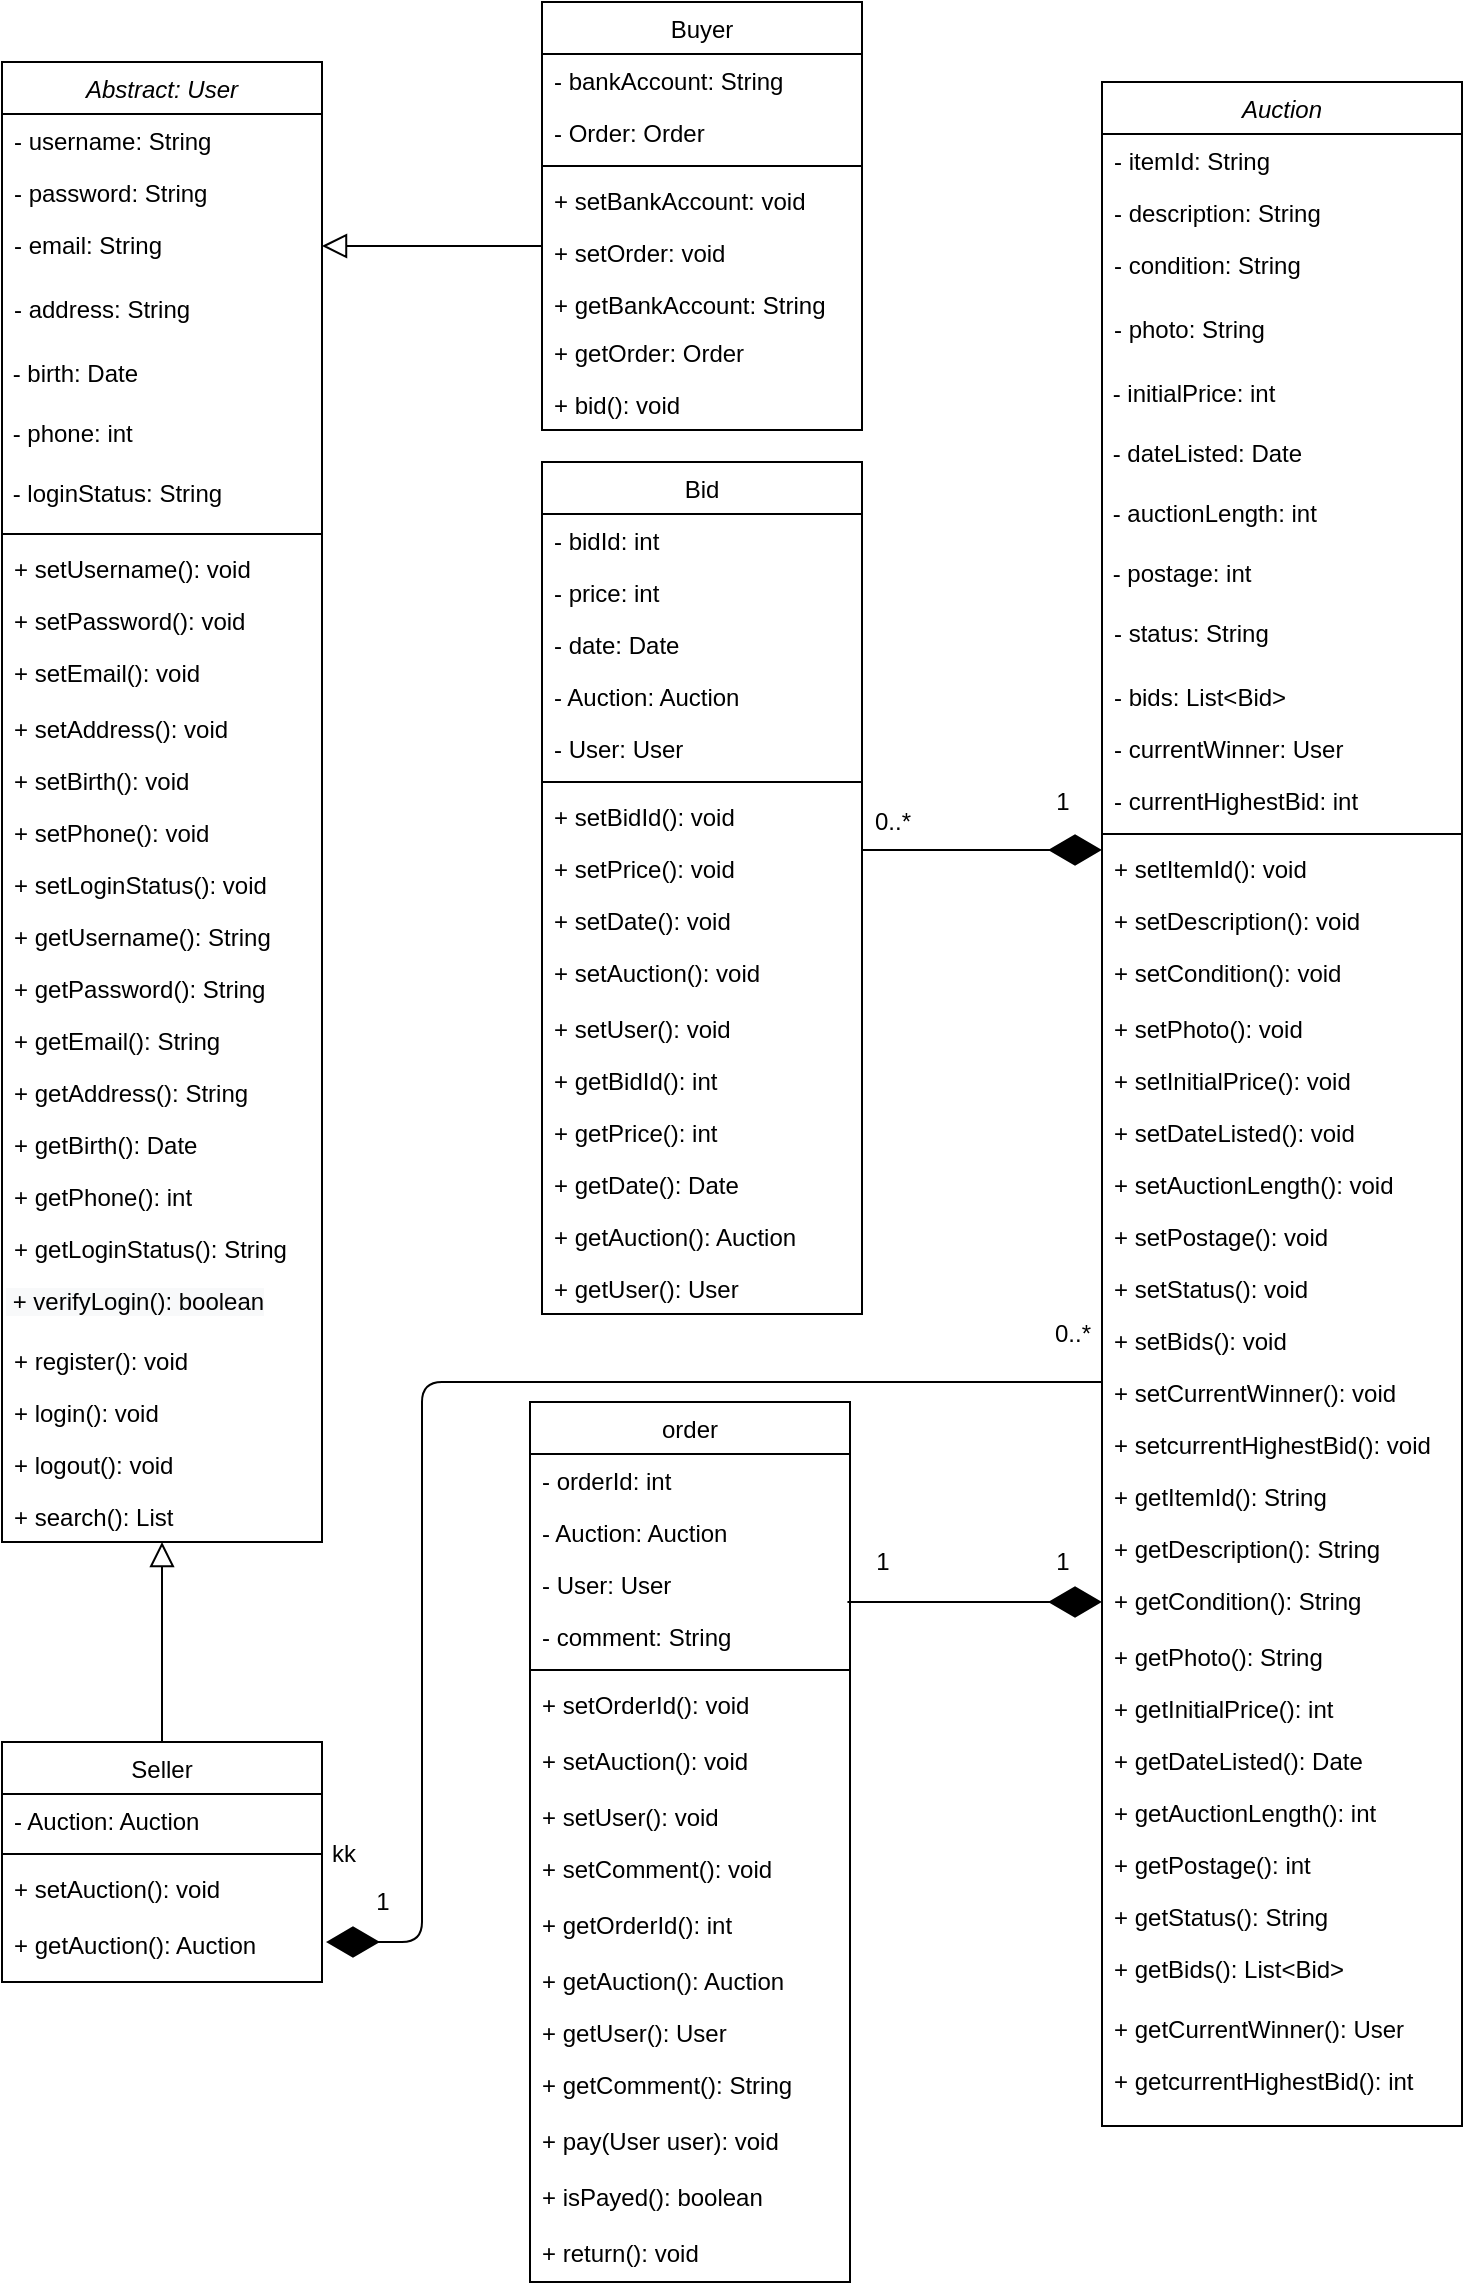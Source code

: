 <mxfile version="13.9.9" type="github">
  <diagram id="C5RBs43oDa-KdzZeNtuy" name="Page-1">
    <mxGraphModel dx="2557" dy="1170" grid="1" gridSize="10" guides="1" tooltips="1" connect="1" arrows="1" fold="1" page="1" pageScale="1" pageWidth="827" pageHeight="1169" math="0" shadow="0">
      <root>
        <mxCell id="WIyWlLk6GJQsqaUBKTNV-0" />
        <mxCell id="WIyWlLk6GJQsqaUBKTNV-1" parent="WIyWlLk6GJQsqaUBKTNV-0" />
        <mxCell id="zkfFHV4jXpPFQw0GAbJ--0" value="Abstract: User" style="swimlane;fontStyle=2;align=center;verticalAlign=top;childLayout=stackLayout;horizontal=1;startSize=26;horizontalStack=0;resizeParent=1;resizeLast=0;collapsible=1;marginBottom=0;rounded=0;shadow=0;strokeWidth=1;" parent="WIyWlLk6GJQsqaUBKTNV-1" vertex="1">
          <mxGeometry x="70" y="50" width="160" height="740" as="geometry">
            <mxRectangle x="170" y="10" width="160" height="26" as="alternateBounds" />
          </mxGeometry>
        </mxCell>
        <mxCell id="zkfFHV4jXpPFQw0GAbJ--1" value="- username: String" style="text;align=left;verticalAlign=top;spacingLeft=4;spacingRight=4;overflow=hidden;rotatable=0;points=[[0,0.5],[1,0.5]];portConstraint=eastwest;" parent="zkfFHV4jXpPFQw0GAbJ--0" vertex="1">
          <mxGeometry y="26" width="160" height="26" as="geometry" />
        </mxCell>
        <mxCell id="zkfFHV4jXpPFQw0GAbJ--2" value="- password: String&#xa;" style="text;align=left;verticalAlign=top;spacingLeft=4;spacingRight=4;overflow=hidden;rotatable=0;points=[[0,0.5],[1,0.5]];portConstraint=eastwest;rounded=0;shadow=0;html=0;" parent="zkfFHV4jXpPFQw0GAbJ--0" vertex="1">
          <mxGeometry y="52" width="160" height="26" as="geometry" />
        </mxCell>
        <mxCell id="zkfFHV4jXpPFQw0GAbJ--3" value="- email: String" style="text;align=left;verticalAlign=top;spacingLeft=4;spacingRight=4;overflow=hidden;rotatable=0;points=[[0,0.5],[1,0.5]];portConstraint=eastwest;rounded=0;shadow=0;html=0;" parent="zkfFHV4jXpPFQw0GAbJ--0" vertex="1">
          <mxGeometry y="78" width="160" height="32" as="geometry" />
        </mxCell>
        <mxCell id="UwclA6iGlrnQya75xPqY-3" value="- address: String" style="text;align=left;verticalAlign=top;spacingLeft=4;spacingRight=4;overflow=hidden;rotatable=0;points=[[0,0.5],[1,0.5]];portConstraint=eastwest;rounded=0;shadow=0;html=0;" parent="zkfFHV4jXpPFQw0GAbJ--0" vertex="1">
          <mxGeometry y="110" width="160" height="32" as="geometry" />
        </mxCell>
        <mxCell id="UwclA6iGlrnQya75xPqY-2" value="&lt;font face=&quot;helvetica&quot;&gt;&amp;nbsp;- birth: Date&lt;/font&gt;" style="text;whiteSpace=wrap;html=1;" parent="zkfFHV4jXpPFQw0GAbJ--0" vertex="1">
          <mxGeometry y="142" width="160" height="30" as="geometry" />
        </mxCell>
        <mxCell id="UwclA6iGlrnQya75xPqY-4" value="&lt;font face=&quot;helvetica&quot;&gt;&amp;nbsp;- phone: int&lt;/font&gt;" style="text;whiteSpace=wrap;html=1;" parent="zkfFHV4jXpPFQw0GAbJ--0" vertex="1">
          <mxGeometry y="172" width="160" height="30" as="geometry" />
        </mxCell>
        <mxCell id="UwclA6iGlrnQya75xPqY-90" value="&lt;font face=&quot;helvetica&quot;&gt;&amp;nbsp;- loginStatus: String&lt;/font&gt;" style="text;whiteSpace=wrap;html=1;" parent="zkfFHV4jXpPFQw0GAbJ--0" vertex="1">
          <mxGeometry y="202" width="160" height="30" as="geometry" />
        </mxCell>
        <mxCell id="zkfFHV4jXpPFQw0GAbJ--4" value="" style="line;html=1;strokeWidth=1;align=left;verticalAlign=middle;spacingTop=-1;spacingLeft=3;spacingRight=3;rotatable=0;labelPosition=right;points=[];portConstraint=eastwest;" parent="zkfFHV4jXpPFQw0GAbJ--0" vertex="1">
          <mxGeometry y="232" width="160" height="8" as="geometry" />
        </mxCell>
        <mxCell id="zkfFHV4jXpPFQw0GAbJ--5" value="+ setUsername(): void" style="text;align=left;verticalAlign=top;spacingLeft=4;spacingRight=4;overflow=hidden;rotatable=0;points=[[0,0.5],[1,0.5]];portConstraint=eastwest;" parent="zkfFHV4jXpPFQw0GAbJ--0" vertex="1">
          <mxGeometry y="240" width="160" height="26" as="geometry" />
        </mxCell>
        <mxCell id="UwclA6iGlrnQya75xPqY-7" value="+ setPassword(): void" style="text;align=left;verticalAlign=top;spacingLeft=4;spacingRight=4;overflow=hidden;rotatable=0;points=[[0,0.5],[1,0.5]];portConstraint=eastwest;" parent="zkfFHV4jXpPFQw0GAbJ--0" vertex="1">
          <mxGeometry y="266" width="160" height="26" as="geometry" />
        </mxCell>
        <mxCell id="UwclA6iGlrnQya75xPqY-8" value="+ setEmail(): void" style="text;align=left;verticalAlign=top;spacingLeft=4;spacingRight=4;overflow=hidden;rotatable=0;points=[[0,0.5],[1,0.5]];portConstraint=eastwest;" parent="zkfFHV4jXpPFQw0GAbJ--0" vertex="1">
          <mxGeometry y="292" width="160" height="28" as="geometry" />
        </mxCell>
        <mxCell id="UwclA6iGlrnQya75xPqY-9" value="+ setAddress(): void" style="text;align=left;verticalAlign=top;spacingLeft=4;spacingRight=4;overflow=hidden;rotatable=0;points=[[0,0.5],[1,0.5]];portConstraint=eastwest;" parent="zkfFHV4jXpPFQw0GAbJ--0" vertex="1">
          <mxGeometry y="320" width="160" height="26" as="geometry" />
        </mxCell>
        <mxCell id="UwclA6iGlrnQya75xPqY-12" value="+ setBirth(): void" style="text;align=left;verticalAlign=top;spacingLeft=4;spacingRight=4;overflow=hidden;rotatable=0;points=[[0,0.5],[1,0.5]];portConstraint=eastwest;" parent="zkfFHV4jXpPFQw0GAbJ--0" vertex="1">
          <mxGeometry y="346" width="160" height="26" as="geometry" />
        </mxCell>
        <mxCell id="UwclA6iGlrnQya75xPqY-13" value="+ setPhone(): void" style="text;align=left;verticalAlign=top;spacingLeft=4;spacingRight=4;overflow=hidden;rotatable=0;points=[[0,0.5],[1,0.5]];portConstraint=eastwest;" parent="zkfFHV4jXpPFQw0GAbJ--0" vertex="1">
          <mxGeometry y="372" width="160" height="26" as="geometry" />
        </mxCell>
        <mxCell id="UwclA6iGlrnQya75xPqY-91" value="+ setLoginStatus(): void" style="text;align=left;verticalAlign=top;spacingLeft=4;spacingRight=4;overflow=hidden;rotatable=0;points=[[0,0.5],[1,0.5]];portConstraint=eastwest;" parent="zkfFHV4jXpPFQw0GAbJ--0" vertex="1">
          <mxGeometry y="398" width="160" height="26" as="geometry" />
        </mxCell>
        <mxCell id="UwclA6iGlrnQya75xPqY-11" value="+ getUsername(): String" style="text;align=left;verticalAlign=top;spacingLeft=4;spacingRight=4;overflow=hidden;rotatable=0;points=[[0,0.5],[1,0.5]];portConstraint=eastwest;" parent="zkfFHV4jXpPFQw0GAbJ--0" vertex="1">
          <mxGeometry y="424" width="160" height="26" as="geometry" />
        </mxCell>
        <mxCell id="UwclA6iGlrnQya75xPqY-10" value="+ getPassword(): String" style="text;align=left;verticalAlign=top;spacingLeft=4;spacingRight=4;overflow=hidden;rotatable=0;points=[[0,0.5],[1,0.5]];portConstraint=eastwest;" parent="zkfFHV4jXpPFQw0GAbJ--0" vertex="1">
          <mxGeometry y="450" width="160" height="26" as="geometry" />
        </mxCell>
        <mxCell id="UwclA6iGlrnQya75xPqY-18" value="+ getEmail(): String" style="text;align=left;verticalAlign=top;spacingLeft=4;spacingRight=4;overflow=hidden;rotatable=0;points=[[0,0.5],[1,0.5]];portConstraint=eastwest;" parent="zkfFHV4jXpPFQw0GAbJ--0" vertex="1">
          <mxGeometry y="476" width="160" height="26" as="geometry" />
        </mxCell>
        <mxCell id="UwclA6iGlrnQya75xPqY-17" value="+ getAddress(): String" style="text;align=left;verticalAlign=top;spacingLeft=4;spacingRight=4;overflow=hidden;rotatable=0;points=[[0,0.5],[1,0.5]];portConstraint=eastwest;" parent="zkfFHV4jXpPFQw0GAbJ--0" vertex="1">
          <mxGeometry y="502" width="160" height="26" as="geometry" />
        </mxCell>
        <mxCell id="UwclA6iGlrnQya75xPqY-16" value="+ getBirth(): Date" style="text;align=left;verticalAlign=top;spacingLeft=4;spacingRight=4;overflow=hidden;rotatable=0;points=[[0,0.5],[1,0.5]];portConstraint=eastwest;" parent="zkfFHV4jXpPFQw0GAbJ--0" vertex="1">
          <mxGeometry y="528" width="160" height="26" as="geometry" />
        </mxCell>
        <mxCell id="UwclA6iGlrnQya75xPqY-15" value="+ getPhone(): int" style="text;align=left;verticalAlign=top;spacingLeft=4;spacingRight=4;overflow=hidden;rotatable=0;points=[[0,0.5],[1,0.5]];portConstraint=eastwest;" parent="zkfFHV4jXpPFQw0GAbJ--0" vertex="1">
          <mxGeometry y="554" width="160" height="26" as="geometry" />
        </mxCell>
        <mxCell id="UwclA6iGlrnQya75xPqY-92" value="+ getLoginStatus(): String" style="text;align=left;verticalAlign=top;spacingLeft=4;spacingRight=4;overflow=hidden;rotatable=0;points=[[0,0.5],[1,0.5]];portConstraint=eastwest;" parent="zkfFHV4jXpPFQw0GAbJ--0" vertex="1">
          <mxGeometry y="580" width="160" height="26" as="geometry" />
        </mxCell>
        <mxCell id="UwclA6iGlrnQya75xPqY-19" value="&lt;span style=&quot;color: rgb(0 , 0 , 0) ; font-family: &amp;#34;helvetica&amp;#34; ; font-size: 12px ; font-style: normal ; font-weight: 400 ; letter-spacing: normal ; text-align: left ; text-indent: 0px ; text-transform: none ; word-spacing: 0px ; background-color: rgb(248 , 249 , 250) ; display: inline ; float: none&quot;&gt;&amp;nbsp;+ verifyLogin(): boolean&lt;/span&gt;" style="text;whiteSpace=wrap;html=1;" parent="zkfFHV4jXpPFQw0GAbJ--0" vertex="1">
          <mxGeometry y="606" width="160" height="30" as="geometry" />
        </mxCell>
        <mxCell id="UwclA6iGlrnQya75xPqY-22" value="+ register(): void" style="text;align=left;verticalAlign=top;spacingLeft=4;spacingRight=4;overflow=hidden;rotatable=0;points=[[0,0.5],[1,0.5]];portConstraint=eastwest;" parent="zkfFHV4jXpPFQw0GAbJ--0" vertex="1">
          <mxGeometry y="636" width="160" height="26" as="geometry" />
        </mxCell>
        <mxCell id="UwclA6iGlrnQya75xPqY-23" value="+ login(): void" style="text;align=left;verticalAlign=top;spacingLeft=4;spacingRight=4;overflow=hidden;rotatable=0;points=[[0,0.5],[1,0.5]];portConstraint=eastwest;" parent="zkfFHV4jXpPFQw0GAbJ--0" vertex="1">
          <mxGeometry y="662" width="160" height="26" as="geometry" />
        </mxCell>
        <mxCell id="Xe3VtJTiZvCKPFmN_5u9-61" value="+ logout(): void" style="text;align=left;verticalAlign=top;spacingLeft=4;spacingRight=4;overflow=hidden;rotatable=0;points=[[0,0.5],[1,0.5]];portConstraint=eastwest;" vertex="1" parent="zkfFHV4jXpPFQw0GAbJ--0">
          <mxGeometry y="688" width="160" height="26" as="geometry" />
        </mxCell>
        <mxCell id="UwclA6iGlrnQya75xPqY-82" value="+ search(): List" style="text;align=left;verticalAlign=top;spacingLeft=4;spacingRight=4;overflow=hidden;rotatable=0;points=[[0,0.5],[1,0.5]];portConstraint=eastwest;" parent="zkfFHV4jXpPFQw0GAbJ--0" vertex="1">
          <mxGeometry y="714" width="160" height="26" as="geometry" />
        </mxCell>
        <mxCell id="zkfFHV4jXpPFQw0GAbJ--6" value="Buyer" style="swimlane;fontStyle=0;align=center;verticalAlign=top;childLayout=stackLayout;horizontal=1;startSize=26;horizontalStack=0;resizeParent=1;resizeLast=0;collapsible=1;marginBottom=0;rounded=0;shadow=0;strokeWidth=1;" parent="WIyWlLk6GJQsqaUBKTNV-1" vertex="1">
          <mxGeometry x="340" y="20" width="160" height="214" as="geometry">
            <mxRectangle x="130" y="380" width="160" height="26" as="alternateBounds" />
          </mxGeometry>
        </mxCell>
        <mxCell id="Xe3VtJTiZvCKPFmN_5u9-1" value="- bankAccount: String" style="text;align=left;verticalAlign=top;spacingLeft=4;spacingRight=4;overflow=hidden;rotatable=0;points=[[0,0.5],[1,0.5]];portConstraint=eastwest;" vertex="1" parent="zkfFHV4jXpPFQw0GAbJ--6">
          <mxGeometry y="26" width="160" height="26" as="geometry" />
        </mxCell>
        <mxCell id="Xe3VtJTiZvCKPFmN_5u9-58" value="- Order: Order" style="text;align=left;verticalAlign=top;spacingLeft=4;spacingRight=4;overflow=hidden;rotatable=0;points=[[0,0.5],[1,0.5]];portConstraint=eastwest;" vertex="1" parent="zkfFHV4jXpPFQw0GAbJ--6">
          <mxGeometry y="52" width="160" height="26" as="geometry" />
        </mxCell>
        <mxCell id="zkfFHV4jXpPFQw0GAbJ--9" value="" style="line;html=1;strokeWidth=1;align=left;verticalAlign=middle;spacingTop=-1;spacingLeft=3;spacingRight=3;rotatable=0;labelPosition=right;points=[];portConstraint=eastwest;" parent="zkfFHV4jXpPFQw0GAbJ--6" vertex="1">
          <mxGeometry y="78" width="160" height="8" as="geometry" />
        </mxCell>
        <mxCell id="Xe3VtJTiZvCKPFmN_5u9-3" value="+ setBankAccount: void" style="text;align=left;verticalAlign=top;spacingLeft=4;spacingRight=4;overflow=hidden;rotatable=0;points=[[0,0.5],[1,0.5]];portConstraint=eastwest;" vertex="1" parent="zkfFHV4jXpPFQw0GAbJ--6">
          <mxGeometry y="86" width="160" height="26" as="geometry" />
        </mxCell>
        <mxCell id="Xe3VtJTiZvCKPFmN_5u9-59" value="+ setOrder: void" style="text;align=left;verticalAlign=top;spacingLeft=4;spacingRight=4;overflow=hidden;rotatable=0;points=[[0,0.5],[1,0.5]];portConstraint=eastwest;" vertex="1" parent="zkfFHV4jXpPFQw0GAbJ--6">
          <mxGeometry y="112" width="160" height="26" as="geometry" />
        </mxCell>
        <mxCell id="Xe3VtJTiZvCKPFmN_5u9-2" value="+ getBankAccount: String" style="text;align=left;verticalAlign=top;spacingLeft=4;spacingRight=4;overflow=hidden;rotatable=0;points=[[0,0.5],[1,0.5]];portConstraint=eastwest;" vertex="1" parent="zkfFHV4jXpPFQw0GAbJ--6">
          <mxGeometry y="138" width="160" height="24" as="geometry" />
        </mxCell>
        <mxCell id="Xe3VtJTiZvCKPFmN_5u9-60" value="+ getOrder: Order" style="text;align=left;verticalAlign=top;spacingLeft=4;spacingRight=4;overflow=hidden;rotatable=0;points=[[0,0.5],[1,0.5]];portConstraint=eastwest;" vertex="1" parent="zkfFHV4jXpPFQw0GAbJ--6">
          <mxGeometry y="162" width="160" height="26" as="geometry" />
        </mxCell>
        <mxCell id="Xe3VtJTiZvCKPFmN_5u9-0" value="+ bid(): void" style="text;align=left;verticalAlign=top;spacingLeft=4;spacingRight=4;overflow=hidden;rotatable=0;points=[[0,0.5],[1,0.5]];portConstraint=eastwest;" vertex="1" parent="zkfFHV4jXpPFQw0GAbJ--6">
          <mxGeometry y="188" width="160" height="26" as="geometry" />
        </mxCell>
        <mxCell id="zkfFHV4jXpPFQw0GAbJ--12" value="" style="endArrow=block;endSize=10;endFill=0;shadow=0;strokeWidth=1;rounded=0;edgeStyle=elbowEdgeStyle;elbow=vertical;" parent="WIyWlLk6GJQsqaUBKTNV-1" source="zkfFHV4jXpPFQw0GAbJ--6" target="zkfFHV4jXpPFQw0GAbJ--0" edge="1">
          <mxGeometry width="160" relative="1" as="geometry">
            <mxPoint x="200" y="203" as="sourcePoint" />
            <mxPoint x="200" y="203" as="targetPoint" />
          </mxGeometry>
        </mxCell>
        <mxCell id="zkfFHV4jXpPFQw0GAbJ--13" value="Seller" style="swimlane;fontStyle=0;align=center;verticalAlign=top;childLayout=stackLayout;horizontal=1;startSize=26;horizontalStack=0;resizeParent=1;resizeLast=0;collapsible=1;marginBottom=0;rounded=0;shadow=0;strokeWidth=1;" parent="WIyWlLk6GJQsqaUBKTNV-1" vertex="1">
          <mxGeometry x="70" y="890" width="160" height="120" as="geometry">
            <mxRectangle x="340" y="380" width="170" height="26" as="alternateBounds" />
          </mxGeometry>
        </mxCell>
        <mxCell id="Xe3VtJTiZvCKPFmN_5u9-64" value="- Auction: Auction" style="text;align=left;verticalAlign=top;spacingLeft=4;spacingRight=4;overflow=hidden;rotatable=0;points=[[0,0.5],[1,0.5]];portConstraint=eastwest;" vertex="1" parent="zkfFHV4jXpPFQw0GAbJ--13">
          <mxGeometry y="26" width="160" height="26" as="geometry" />
        </mxCell>
        <mxCell id="zkfFHV4jXpPFQw0GAbJ--15" value="kk" style="line;html=1;strokeWidth=1;align=left;verticalAlign=middle;spacingTop=-1;spacingLeft=3;spacingRight=3;rotatable=0;labelPosition=right;points=[];portConstraint=eastwest;" parent="zkfFHV4jXpPFQw0GAbJ--13" vertex="1">
          <mxGeometry y="52" width="160" height="8" as="geometry" />
        </mxCell>
        <mxCell id="Xe3VtJTiZvCKPFmN_5u9-65" value="+ setAuction(): void" style="text;align=left;verticalAlign=top;spacingLeft=4;spacingRight=4;overflow=hidden;rotatable=0;points=[[0,0.5],[1,0.5]];portConstraint=eastwest;" vertex="1" parent="zkfFHV4jXpPFQw0GAbJ--13">
          <mxGeometry y="60" width="160" height="28" as="geometry" />
        </mxCell>
        <mxCell id="Xe3VtJTiZvCKPFmN_5u9-66" value="+ getAuction(): Auction" style="text;align=left;verticalAlign=top;spacingLeft=4;spacingRight=4;overflow=hidden;rotatable=0;points=[[0,0.5],[1,0.5]];portConstraint=eastwest;" vertex="1" parent="zkfFHV4jXpPFQw0GAbJ--13">
          <mxGeometry y="88" width="160" height="26" as="geometry" />
        </mxCell>
        <mxCell id="zkfFHV4jXpPFQw0GAbJ--16" value="" style="endArrow=block;endSize=10;endFill=0;shadow=0;strokeWidth=1;rounded=0;edgeStyle=elbowEdgeStyle;elbow=vertical;" parent="WIyWlLk6GJQsqaUBKTNV-1" source="zkfFHV4jXpPFQw0GAbJ--13" target="zkfFHV4jXpPFQw0GAbJ--0" edge="1">
          <mxGeometry width="160" relative="1" as="geometry">
            <mxPoint x="210" y="373" as="sourcePoint" />
            <mxPoint x="310" y="271" as="targetPoint" />
          </mxGeometry>
        </mxCell>
        <mxCell id="UwclA6iGlrnQya75xPqY-24" value="Auction" style="swimlane;fontStyle=2;align=center;verticalAlign=top;childLayout=stackLayout;horizontal=1;startSize=26;horizontalStack=0;resizeParent=1;resizeLast=0;collapsible=1;marginBottom=0;rounded=0;shadow=0;strokeWidth=1;" parent="WIyWlLk6GJQsqaUBKTNV-1" vertex="1">
          <mxGeometry x="620" y="60" width="180" height="1022" as="geometry">
            <mxRectangle x="170" y="10" width="160" height="26" as="alternateBounds" />
          </mxGeometry>
        </mxCell>
        <mxCell id="UwclA6iGlrnQya75xPqY-25" value="- itemId: String" style="text;align=left;verticalAlign=top;spacingLeft=4;spacingRight=4;overflow=hidden;rotatable=0;points=[[0,0.5],[1,0.5]];portConstraint=eastwest;" parent="UwclA6iGlrnQya75xPqY-24" vertex="1">
          <mxGeometry y="26" width="180" height="26" as="geometry" />
        </mxCell>
        <mxCell id="UwclA6iGlrnQya75xPqY-26" value="- description: String&#xa;" style="text;align=left;verticalAlign=top;spacingLeft=4;spacingRight=4;overflow=hidden;rotatable=0;points=[[0,0.5],[1,0.5]];portConstraint=eastwest;rounded=0;shadow=0;html=0;" parent="UwclA6iGlrnQya75xPqY-24" vertex="1">
          <mxGeometry y="52" width="180" height="26" as="geometry" />
        </mxCell>
        <mxCell id="UwclA6iGlrnQya75xPqY-27" value="- condition: String" style="text;align=left;verticalAlign=top;spacingLeft=4;spacingRight=4;overflow=hidden;rotatable=0;points=[[0,0.5],[1,0.5]];portConstraint=eastwest;rounded=0;shadow=0;html=0;" parent="UwclA6iGlrnQya75xPqY-24" vertex="1">
          <mxGeometry y="78" width="180" height="32" as="geometry" />
        </mxCell>
        <mxCell id="UwclA6iGlrnQya75xPqY-28" value="- photo: String" style="text;align=left;verticalAlign=top;spacingLeft=4;spacingRight=4;overflow=hidden;rotatable=0;points=[[0,0.5],[1,0.5]];portConstraint=eastwest;rounded=0;shadow=0;html=0;" parent="UwclA6iGlrnQya75xPqY-24" vertex="1">
          <mxGeometry y="110" width="180" height="32" as="geometry" />
        </mxCell>
        <mxCell id="UwclA6iGlrnQya75xPqY-29" value="&lt;font face=&quot;helvetica&quot;&gt;&amp;nbsp;- initialPrice: int&lt;/font&gt;" style="text;whiteSpace=wrap;html=1;" parent="UwclA6iGlrnQya75xPqY-24" vertex="1">
          <mxGeometry y="142" width="180" height="30" as="geometry" />
        </mxCell>
        <mxCell id="UwclA6iGlrnQya75xPqY-30" value="&lt;font face=&quot;helvetica&quot;&gt;&amp;nbsp;- dateListed: Date&lt;/font&gt;" style="text;whiteSpace=wrap;html=1;" parent="UwclA6iGlrnQya75xPqY-24" vertex="1">
          <mxGeometry y="172" width="180" height="30" as="geometry" />
        </mxCell>
        <mxCell id="UwclA6iGlrnQya75xPqY-68" value="&lt;font face=&quot;helvetica&quot;&gt;&amp;nbsp;- auctionLength: int&lt;/font&gt;" style="text;whiteSpace=wrap;html=1;" parent="UwclA6iGlrnQya75xPqY-24" vertex="1">
          <mxGeometry y="202" width="180" height="30" as="geometry" />
        </mxCell>
        <mxCell id="UwclA6iGlrnQya75xPqY-67" value="&lt;font face=&quot;helvetica&quot;&gt;&amp;nbsp;- postage: int&lt;/font&gt;" style="text;whiteSpace=wrap;html=1;" parent="UwclA6iGlrnQya75xPqY-24" vertex="1">
          <mxGeometry y="232" width="180" height="30" as="geometry" />
        </mxCell>
        <mxCell id="UwclA6iGlrnQya75xPqY-69" value="- status: String" style="text;align=left;verticalAlign=top;spacingLeft=4;spacingRight=4;overflow=hidden;rotatable=0;points=[[0,0.5],[1,0.5]];portConstraint=eastwest;rounded=0;shadow=0;html=0;" parent="UwclA6iGlrnQya75xPqY-24" vertex="1">
          <mxGeometry y="262" width="180" height="32" as="geometry" />
        </mxCell>
        <mxCell id="Xe3VtJTiZvCKPFmN_5u9-35" value="- bids: List&lt;Bid&gt;" style="text;align=left;verticalAlign=top;spacingLeft=4;spacingRight=4;overflow=hidden;rotatable=0;points=[[0,0.5],[1,0.5]];portConstraint=eastwest;" vertex="1" parent="UwclA6iGlrnQya75xPqY-24">
          <mxGeometry y="294" width="180" height="26" as="geometry" />
        </mxCell>
        <mxCell id="Xe3VtJTiZvCKPFmN_5u9-71" value="- currentWinner: User" style="text;align=left;verticalAlign=top;spacingLeft=4;spacingRight=4;overflow=hidden;rotatable=0;points=[[0,0.5],[1,0.5]];portConstraint=eastwest;" vertex="1" parent="UwclA6iGlrnQya75xPqY-24">
          <mxGeometry y="320" width="180" height="26" as="geometry" />
        </mxCell>
        <mxCell id="Xe3VtJTiZvCKPFmN_5u9-72" value="- currentHighestBid: int" style="text;align=left;verticalAlign=top;spacingLeft=4;spacingRight=4;overflow=hidden;rotatable=0;points=[[0,0.5],[1,0.5]];portConstraint=eastwest;" vertex="1" parent="UwclA6iGlrnQya75xPqY-24">
          <mxGeometry y="346" width="180" height="26" as="geometry" />
        </mxCell>
        <mxCell id="UwclA6iGlrnQya75xPqY-31" value="" style="line;html=1;strokeWidth=1;align=left;verticalAlign=middle;spacingTop=-1;spacingLeft=3;spacingRight=3;rotatable=0;labelPosition=right;points=[];portConstraint=eastwest;" parent="UwclA6iGlrnQya75xPqY-24" vertex="1">
          <mxGeometry y="372" width="180" height="8" as="geometry" />
        </mxCell>
        <mxCell id="UwclA6iGlrnQya75xPqY-32" value="+ setItemId(): void" style="text;align=left;verticalAlign=top;spacingLeft=4;spacingRight=4;overflow=hidden;rotatable=0;points=[[0,0.5],[1,0.5]];portConstraint=eastwest;" parent="UwclA6iGlrnQya75xPqY-24" vertex="1">
          <mxGeometry y="380" width="180" height="26" as="geometry" />
        </mxCell>
        <mxCell id="UwclA6iGlrnQya75xPqY-33" value="+ setDescription(): void" style="text;align=left;verticalAlign=top;spacingLeft=4;spacingRight=4;overflow=hidden;rotatable=0;points=[[0,0.5],[1,0.5]];portConstraint=eastwest;" parent="UwclA6iGlrnQya75xPqY-24" vertex="1">
          <mxGeometry y="406" width="180" height="26" as="geometry" />
        </mxCell>
        <mxCell id="UwclA6iGlrnQya75xPqY-34" value="+ setCondition(): void" style="text;align=left;verticalAlign=top;spacingLeft=4;spacingRight=4;overflow=hidden;rotatable=0;points=[[0,0.5],[1,0.5]];portConstraint=eastwest;" parent="UwclA6iGlrnQya75xPqY-24" vertex="1">
          <mxGeometry y="432" width="180" height="28" as="geometry" />
        </mxCell>
        <mxCell id="UwclA6iGlrnQya75xPqY-35" value="+ setPhoto(): void&#xa;" style="text;align=left;verticalAlign=top;spacingLeft=4;spacingRight=4;overflow=hidden;rotatable=0;points=[[0,0.5],[1,0.5]];portConstraint=eastwest;" parent="UwclA6iGlrnQya75xPqY-24" vertex="1">
          <mxGeometry y="460" width="180" height="26" as="geometry" />
        </mxCell>
        <mxCell id="UwclA6iGlrnQya75xPqY-36" value="+ setInitialPrice(): void" style="text;align=left;verticalAlign=top;spacingLeft=4;spacingRight=4;overflow=hidden;rotatable=0;points=[[0,0.5],[1,0.5]];portConstraint=eastwest;" parent="UwclA6iGlrnQya75xPqY-24" vertex="1">
          <mxGeometry y="486" width="180" height="26" as="geometry" />
        </mxCell>
        <mxCell id="UwclA6iGlrnQya75xPqY-37" value="+ setDateListed(): void" style="text;align=left;verticalAlign=top;spacingLeft=4;spacingRight=4;overflow=hidden;rotatable=0;points=[[0,0.5],[1,0.5]];portConstraint=eastwest;" parent="UwclA6iGlrnQya75xPqY-24" vertex="1">
          <mxGeometry y="512" width="180" height="26" as="geometry" />
        </mxCell>
        <mxCell id="UwclA6iGlrnQya75xPqY-38" value="+ setAuctionLength(): void" style="text;align=left;verticalAlign=top;spacingLeft=4;spacingRight=4;overflow=hidden;rotatable=0;points=[[0,0.5],[1,0.5]];portConstraint=eastwest;" parent="UwclA6iGlrnQya75xPqY-24" vertex="1">
          <mxGeometry y="538" width="180" height="26" as="geometry" />
        </mxCell>
        <mxCell id="UwclA6iGlrnQya75xPqY-39" value="+ setPostage(): void" style="text;align=left;verticalAlign=top;spacingLeft=4;spacingRight=4;overflow=hidden;rotatable=0;points=[[0,0.5],[1,0.5]];portConstraint=eastwest;" parent="UwclA6iGlrnQya75xPqY-24" vertex="1">
          <mxGeometry y="564" width="180" height="26" as="geometry" />
        </mxCell>
        <mxCell id="UwclA6iGlrnQya75xPqY-40" value="+ setStatus(): void" style="text;align=left;verticalAlign=top;spacingLeft=4;spacingRight=4;overflow=hidden;rotatable=0;points=[[0,0.5],[1,0.5]];portConstraint=eastwest;" parent="UwclA6iGlrnQya75xPqY-24" vertex="1">
          <mxGeometry y="590" width="180" height="26" as="geometry" />
        </mxCell>
        <mxCell id="Xe3VtJTiZvCKPFmN_5u9-36" value="+ setBids(): void" style="text;align=left;verticalAlign=top;spacingLeft=4;spacingRight=4;overflow=hidden;rotatable=0;points=[[0,0.5],[1,0.5]];portConstraint=eastwest;" vertex="1" parent="UwclA6iGlrnQya75xPqY-24">
          <mxGeometry y="616" width="180" height="26" as="geometry" />
        </mxCell>
        <mxCell id="Xe3VtJTiZvCKPFmN_5u9-73" value="+ setCurrentWinner(): void" style="text;align=left;verticalAlign=top;spacingLeft=4;spacingRight=4;overflow=hidden;rotatable=0;points=[[0,0.5],[1,0.5]];portConstraint=eastwest;" vertex="1" parent="UwclA6iGlrnQya75xPqY-24">
          <mxGeometry y="642" width="180" height="26" as="geometry" />
        </mxCell>
        <mxCell id="Xe3VtJTiZvCKPFmN_5u9-74" value="+ setcurrentHighestBid(): void" style="text;align=left;verticalAlign=top;spacingLeft=4;spacingRight=4;overflow=hidden;rotatable=0;points=[[0,0.5],[1,0.5]];portConstraint=eastwest;" vertex="1" parent="UwclA6iGlrnQya75xPqY-24">
          <mxGeometry y="668" width="180" height="26" as="geometry" />
        </mxCell>
        <mxCell id="UwclA6iGlrnQya75xPqY-72" value="+ getItemId(): String" style="text;align=left;verticalAlign=top;spacingLeft=4;spacingRight=4;overflow=hidden;rotatable=0;points=[[0,0.5],[1,0.5]];portConstraint=eastwest;" parent="UwclA6iGlrnQya75xPqY-24" vertex="1">
          <mxGeometry y="694" width="180" height="26" as="geometry" />
        </mxCell>
        <mxCell id="UwclA6iGlrnQya75xPqY-73" value="+ getDescription(): String" style="text;align=left;verticalAlign=top;spacingLeft=4;spacingRight=4;overflow=hidden;rotatable=0;points=[[0,0.5],[1,0.5]];portConstraint=eastwest;" parent="UwclA6iGlrnQya75xPqY-24" vertex="1">
          <mxGeometry y="720" width="180" height="26" as="geometry" />
        </mxCell>
        <mxCell id="UwclA6iGlrnQya75xPqY-74" value="+ getCondition(): String" style="text;align=left;verticalAlign=top;spacingLeft=4;spacingRight=4;overflow=hidden;rotatable=0;points=[[0,0.5],[1,0.5]];portConstraint=eastwest;" parent="UwclA6iGlrnQya75xPqY-24" vertex="1">
          <mxGeometry y="746" width="180" height="28" as="geometry" />
        </mxCell>
        <mxCell id="UwclA6iGlrnQya75xPqY-75" value="+ getPhoto(): String" style="text;align=left;verticalAlign=top;spacingLeft=4;spacingRight=4;overflow=hidden;rotatable=0;points=[[0,0.5],[1,0.5]];portConstraint=eastwest;" parent="UwclA6iGlrnQya75xPqY-24" vertex="1">
          <mxGeometry y="774" width="180" height="26" as="geometry" />
        </mxCell>
        <mxCell id="UwclA6iGlrnQya75xPqY-77" value="+ getInitialPrice(): int" style="text;align=left;verticalAlign=top;spacingLeft=4;spacingRight=4;overflow=hidden;rotatable=0;points=[[0,0.5],[1,0.5]];portConstraint=eastwest;" parent="UwclA6iGlrnQya75xPqY-24" vertex="1">
          <mxGeometry y="800" width="180" height="26" as="geometry" />
        </mxCell>
        <mxCell id="UwclA6iGlrnQya75xPqY-78" value="+ getDateListed(): Date" style="text;align=left;verticalAlign=top;spacingLeft=4;spacingRight=4;overflow=hidden;rotatable=0;points=[[0,0.5],[1,0.5]];portConstraint=eastwest;" parent="UwclA6iGlrnQya75xPqY-24" vertex="1">
          <mxGeometry y="826" width="180" height="26" as="geometry" />
        </mxCell>
        <mxCell id="UwclA6iGlrnQya75xPqY-79" value="+ getAuctionLength(): int" style="text;align=left;verticalAlign=top;spacingLeft=4;spacingRight=4;overflow=hidden;rotatable=0;points=[[0,0.5],[1,0.5]];portConstraint=eastwest;" parent="UwclA6iGlrnQya75xPqY-24" vertex="1">
          <mxGeometry y="852" width="180" height="26" as="geometry" />
        </mxCell>
        <mxCell id="UwclA6iGlrnQya75xPqY-80" value="+ getPostage(): int" style="text;align=left;verticalAlign=top;spacingLeft=4;spacingRight=4;overflow=hidden;rotatable=0;points=[[0,0.5],[1,0.5]];portConstraint=eastwest;" parent="UwclA6iGlrnQya75xPqY-24" vertex="1">
          <mxGeometry y="878" width="180" height="26" as="geometry" />
        </mxCell>
        <mxCell id="UwclA6iGlrnQya75xPqY-81" value="+ getStatus(): String" style="text;align=left;verticalAlign=top;spacingLeft=4;spacingRight=4;overflow=hidden;rotatable=0;points=[[0,0.5],[1,0.5]];portConstraint=eastwest;" parent="UwclA6iGlrnQya75xPqY-24" vertex="1">
          <mxGeometry y="904" width="180" height="26" as="geometry" />
        </mxCell>
        <mxCell id="Xe3VtJTiZvCKPFmN_5u9-38" value="+ getBids(): List&lt;Bid&gt;" style="text;align=left;verticalAlign=top;spacingLeft=4;spacingRight=4;overflow=hidden;rotatable=0;points=[[0,0.5],[1,0.5]];portConstraint=eastwest;" vertex="1" parent="UwclA6iGlrnQya75xPqY-24">
          <mxGeometry y="930" width="180" height="30" as="geometry" />
        </mxCell>
        <mxCell id="Xe3VtJTiZvCKPFmN_5u9-78" value="+ getCurrentWinner(): User" style="text;align=left;verticalAlign=top;spacingLeft=4;spacingRight=4;overflow=hidden;rotatable=0;points=[[0,0.5],[1,0.5]];portConstraint=eastwest;" vertex="1" parent="UwclA6iGlrnQya75xPqY-24">
          <mxGeometry y="960" width="180" height="26" as="geometry" />
        </mxCell>
        <mxCell id="Xe3VtJTiZvCKPFmN_5u9-79" value="+ getcurrentHighestBid(): int" style="text;align=left;verticalAlign=top;spacingLeft=4;spacingRight=4;overflow=hidden;rotatable=0;points=[[0,0.5],[1,0.5]];portConstraint=eastwest;" vertex="1" parent="UwclA6iGlrnQya75xPqY-24">
          <mxGeometry y="986" width="180" height="26" as="geometry" />
        </mxCell>
        <mxCell id="UwclA6iGlrnQya75xPqY-48" value="order" style="swimlane;fontStyle=0;align=center;verticalAlign=top;childLayout=stackLayout;horizontal=1;startSize=26;horizontalStack=0;resizeParent=1;resizeLast=0;collapsible=1;marginBottom=0;rounded=0;shadow=0;strokeWidth=1;" parent="WIyWlLk6GJQsqaUBKTNV-1" vertex="1">
          <mxGeometry x="334" y="720" width="160" height="440" as="geometry">
            <mxRectangle x="130" y="380" width="160" height="26" as="alternateBounds" />
          </mxGeometry>
        </mxCell>
        <mxCell id="Xe3VtJTiZvCKPFmN_5u9-46" value="- orderId: int" style="text;align=left;verticalAlign=top;spacingLeft=4;spacingRight=4;overflow=hidden;rotatable=0;points=[[0,0.5],[1,0.5]];portConstraint=eastwest;" vertex="1" parent="UwclA6iGlrnQya75xPqY-48">
          <mxGeometry y="26" width="160" height="26" as="geometry" />
        </mxCell>
        <mxCell id="Xe3VtJTiZvCKPFmN_5u9-39" value="- Auction: Auction" style="text;align=left;verticalAlign=top;spacingLeft=4;spacingRight=4;overflow=hidden;rotatable=0;points=[[0,0.5],[1,0.5]];portConstraint=eastwest;" vertex="1" parent="UwclA6iGlrnQya75xPqY-48">
          <mxGeometry y="52" width="160" height="26" as="geometry" />
        </mxCell>
        <mxCell id="Xe3VtJTiZvCKPFmN_5u9-40" value="- User: User" style="text;align=left;verticalAlign=top;spacingLeft=4;spacingRight=4;overflow=hidden;rotatable=0;points=[[0,0.5],[1,0.5]];portConstraint=eastwest;" vertex="1" parent="UwclA6iGlrnQya75xPqY-48">
          <mxGeometry y="78" width="160" height="26" as="geometry" />
        </mxCell>
        <mxCell id="Xe3VtJTiZvCKPFmN_5u9-49" value="- comment: String" style="text;align=left;verticalAlign=top;spacingLeft=4;spacingRight=4;overflow=hidden;rotatable=0;points=[[0,0.5],[1,0.5]];portConstraint=eastwest;" vertex="1" parent="UwclA6iGlrnQya75xPqY-48">
          <mxGeometry y="104" width="160" height="26" as="geometry" />
        </mxCell>
        <mxCell id="UwclA6iGlrnQya75xPqY-51" value="" style="line;html=1;strokeWidth=1;align=left;verticalAlign=middle;spacingTop=-1;spacingLeft=3;spacingRight=3;rotatable=0;labelPosition=right;points=[];portConstraint=eastwest;" parent="UwclA6iGlrnQya75xPqY-48" vertex="1">
          <mxGeometry y="130" width="160" height="8" as="geometry" />
        </mxCell>
        <mxCell id="Xe3VtJTiZvCKPFmN_5u9-47" value="+ setOrderId(): void" style="text;align=left;verticalAlign=top;spacingLeft=4;spacingRight=4;overflow=hidden;rotatable=0;points=[[0,0.5],[1,0.5]];portConstraint=eastwest;" vertex="1" parent="UwclA6iGlrnQya75xPqY-48">
          <mxGeometry y="138" width="160" height="28" as="geometry" />
        </mxCell>
        <mxCell id="Xe3VtJTiZvCKPFmN_5u9-41" value="+ setAuction(): void" style="text;align=left;verticalAlign=top;spacingLeft=4;spacingRight=4;overflow=hidden;rotatable=0;points=[[0,0.5],[1,0.5]];portConstraint=eastwest;" vertex="1" parent="UwclA6iGlrnQya75xPqY-48">
          <mxGeometry y="166" width="160" height="28" as="geometry" />
        </mxCell>
        <mxCell id="Xe3VtJTiZvCKPFmN_5u9-42" value="+ setUser(): void" style="text;align=left;verticalAlign=top;spacingLeft=4;spacingRight=4;overflow=hidden;rotatable=0;points=[[0,0.5],[1,0.5]];portConstraint=eastwest;" vertex="1" parent="UwclA6iGlrnQya75xPqY-48">
          <mxGeometry y="194" width="160" height="26" as="geometry" />
        </mxCell>
        <mxCell id="Xe3VtJTiZvCKPFmN_5u9-50" value="+ setComment(): void" style="text;align=left;verticalAlign=top;spacingLeft=4;spacingRight=4;overflow=hidden;rotatable=0;points=[[0,0.5],[1,0.5]];portConstraint=eastwest;" vertex="1" parent="UwclA6iGlrnQya75xPqY-48">
          <mxGeometry y="220" width="160" height="28" as="geometry" />
        </mxCell>
        <mxCell id="Xe3VtJTiZvCKPFmN_5u9-48" value="+ getOrderId(): int" style="text;align=left;verticalAlign=top;spacingLeft=4;spacingRight=4;overflow=hidden;rotatable=0;points=[[0,0.5],[1,0.5]];portConstraint=eastwest;" vertex="1" parent="UwclA6iGlrnQya75xPqY-48">
          <mxGeometry y="248" width="160" height="28" as="geometry" />
        </mxCell>
        <mxCell id="Xe3VtJTiZvCKPFmN_5u9-43" value="+ getAuction(): Auction" style="text;align=left;verticalAlign=top;spacingLeft=4;spacingRight=4;overflow=hidden;rotatable=0;points=[[0,0.5],[1,0.5]];portConstraint=eastwest;" vertex="1" parent="UwclA6iGlrnQya75xPqY-48">
          <mxGeometry y="276" width="160" height="26" as="geometry" />
        </mxCell>
        <mxCell id="Xe3VtJTiZvCKPFmN_5u9-44" value="+ getUser(): User" style="text;align=left;verticalAlign=top;spacingLeft=4;spacingRight=4;overflow=hidden;rotatable=0;points=[[0,0.5],[1,0.5]];portConstraint=eastwest;" vertex="1" parent="UwclA6iGlrnQya75xPqY-48">
          <mxGeometry y="302" width="160" height="26" as="geometry" />
        </mxCell>
        <mxCell id="Xe3VtJTiZvCKPFmN_5u9-51" value="+ getComment(): String" style="text;align=left;verticalAlign=top;spacingLeft=4;spacingRight=4;overflow=hidden;rotatable=0;points=[[0,0.5],[1,0.5]];portConstraint=eastwest;" vertex="1" parent="UwclA6iGlrnQya75xPqY-48">
          <mxGeometry y="328" width="160" height="28" as="geometry" />
        </mxCell>
        <mxCell id="Xe3VtJTiZvCKPFmN_5u9-45" value="+ pay(User user): void&#xa;" style="text;align=left;verticalAlign=top;spacingLeft=4;spacingRight=4;overflow=hidden;rotatable=0;points=[[0,0.5],[1,0.5]];portConstraint=eastwest;" vertex="1" parent="UwclA6iGlrnQya75xPqY-48">
          <mxGeometry y="356" width="160" height="28" as="geometry" />
        </mxCell>
        <mxCell id="Xe3VtJTiZvCKPFmN_5u9-52" value="+ isPayed(): boolean&#xa;" style="text;align=left;verticalAlign=top;spacingLeft=4;spacingRight=4;overflow=hidden;rotatable=0;points=[[0,0.5],[1,0.5]];portConstraint=eastwest;" vertex="1" parent="UwclA6iGlrnQya75xPqY-48">
          <mxGeometry y="384" width="160" height="28" as="geometry" />
        </mxCell>
        <mxCell id="Xe3VtJTiZvCKPFmN_5u9-53" value="+ return(): void" style="text;align=left;verticalAlign=top;spacingLeft=4;spacingRight=4;overflow=hidden;rotatable=0;points=[[0,0.5],[1,0.5]];portConstraint=eastwest;" vertex="1" parent="UwclA6iGlrnQya75xPqY-48">
          <mxGeometry y="412" width="160" height="28" as="geometry" />
        </mxCell>
        <mxCell id="UwclA6iGlrnQya75xPqY-54" value="Bid" style="swimlane;fontStyle=0;align=center;verticalAlign=top;childLayout=stackLayout;horizontal=1;startSize=26;horizontalStack=0;resizeParent=1;resizeLast=0;collapsible=1;marginBottom=0;rounded=0;shadow=0;strokeWidth=1;" parent="WIyWlLk6GJQsqaUBKTNV-1" vertex="1">
          <mxGeometry x="340" y="250" width="160" height="426" as="geometry">
            <mxRectangle x="130" y="380" width="160" height="26" as="alternateBounds" />
          </mxGeometry>
        </mxCell>
        <mxCell id="UwclA6iGlrnQya75xPqY-83" value="- bidId: int" style="text;align=left;verticalAlign=top;spacingLeft=4;spacingRight=4;overflow=hidden;rotatable=0;points=[[0,0.5],[1,0.5]];portConstraint=eastwest;" parent="UwclA6iGlrnQya75xPqY-54" vertex="1">
          <mxGeometry y="26" width="160" height="26" as="geometry" />
        </mxCell>
        <mxCell id="UwclA6iGlrnQya75xPqY-84" value="- price: int" style="text;align=left;verticalAlign=top;spacingLeft=4;spacingRight=4;overflow=hidden;rotatable=0;points=[[0,0.5],[1,0.5]];portConstraint=eastwest;" parent="UwclA6iGlrnQya75xPqY-54" vertex="1">
          <mxGeometry y="52" width="160" height="26" as="geometry" />
        </mxCell>
        <mxCell id="Xe3VtJTiZvCKPFmN_5u9-27" value="- date: Date" style="text;align=left;verticalAlign=top;spacingLeft=4;spacingRight=4;overflow=hidden;rotatable=0;points=[[0,0.5],[1,0.5]];portConstraint=eastwest;" vertex="1" parent="UwclA6iGlrnQya75xPqY-54">
          <mxGeometry y="78" width="160" height="26" as="geometry" />
        </mxCell>
        <mxCell id="Xe3VtJTiZvCKPFmN_5u9-28" value="- Auction: Auction" style="text;align=left;verticalAlign=top;spacingLeft=4;spacingRight=4;overflow=hidden;rotatable=0;points=[[0,0.5],[1,0.5]];portConstraint=eastwest;" vertex="1" parent="UwclA6iGlrnQya75xPqY-54">
          <mxGeometry y="104" width="160" height="26" as="geometry" />
        </mxCell>
        <mxCell id="Xe3VtJTiZvCKPFmN_5u9-29" value="- User: User" style="text;align=left;verticalAlign=top;spacingLeft=4;spacingRight=4;overflow=hidden;rotatable=0;points=[[0,0.5],[1,0.5]];portConstraint=eastwest;" vertex="1" parent="UwclA6iGlrnQya75xPqY-54">
          <mxGeometry y="130" width="160" height="26" as="geometry" />
        </mxCell>
        <mxCell id="UwclA6iGlrnQya75xPqY-57" value="" style="line;html=1;strokeWidth=1;align=left;verticalAlign=middle;spacingTop=-1;spacingLeft=3;spacingRight=3;rotatable=0;labelPosition=right;points=[];portConstraint=eastwest;" parent="UwclA6iGlrnQya75xPqY-54" vertex="1">
          <mxGeometry y="156" width="160" height="8" as="geometry" />
        </mxCell>
        <mxCell id="UwclA6iGlrnQya75xPqY-85" value="+ setBidId(): void" style="text;align=left;verticalAlign=top;spacingLeft=4;spacingRight=4;overflow=hidden;rotatable=0;points=[[0,0.5],[1,0.5]];portConstraint=eastwest;" parent="UwclA6iGlrnQya75xPqY-54" vertex="1">
          <mxGeometry y="164" width="160" height="26" as="geometry" />
        </mxCell>
        <mxCell id="UwclA6iGlrnQya75xPqY-86" value="+ setPrice(): void" style="text;align=left;verticalAlign=top;spacingLeft=4;spacingRight=4;overflow=hidden;rotatable=0;points=[[0,0.5],[1,0.5]];portConstraint=eastwest;" parent="UwclA6iGlrnQya75xPqY-54" vertex="1">
          <mxGeometry y="190" width="160" height="26" as="geometry" />
        </mxCell>
        <mxCell id="UwclA6iGlrnQya75xPqY-87" value="+ setDate(): void" style="text;align=left;verticalAlign=top;spacingLeft=4;spacingRight=4;overflow=hidden;rotatable=0;points=[[0,0.5],[1,0.5]];portConstraint=eastwest;" parent="UwclA6iGlrnQya75xPqY-54" vertex="1">
          <mxGeometry y="216" width="160" height="26" as="geometry" />
        </mxCell>
        <mxCell id="UwclA6iGlrnQya75xPqY-88" value="+ setAuction(): void" style="text;align=left;verticalAlign=top;spacingLeft=4;spacingRight=4;overflow=hidden;rotatable=0;points=[[0,0.5],[1,0.5]];portConstraint=eastwest;" parent="UwclA6iGlrnQya75xPqY-54" vertex="1">
          <mxGeometry y="242" width="160" height="28" as="geometry" />
        </mxCell>
        <mxCell id="UwclA6iGlrnQya75xPqY-89" value="+ setUser(): void" style="text;align=left;verticalAlign=top;spacingLeft=4;spacingRight=4;overflow=hidden;rotatable=0;points=[[0,0.5],[1,0.5]];portConstraint=eastwest;" parent="UwclA6iGlrnQya75xPqY-54" vertex="1">
          <mxGeometry y="270" width="160" height="26" as="geometry" />
        </mxCell>
        <mxCell id="Xe3VtJTiZvCKPFmN_5u9-30" value="+ getBidId(): int" style="text;align=left;verticalAlign=top;spacingLeft=4;spacingRight=4;overflow=hidden;rotatable=0;points=[[0,0.5],[1,0.5]];portConstraint=eastwest;" vertex="1" parent="UwclA6iGlrnQya75xPqY-54">
          <mxGeometry y="296" width="160" height="26" as="geometry" />
        </mxCell>
        <mxCell id="Xe3VtJTiZvCKPFmN_5u9-31" value="+ getPrice(): int" style="text;align=left;verticalAlign=top;spacingLeft=4;spacingRight=4;overflow=hidden;rotatable=0;points=[[0,0.5],[1,0.5]];portConstraint=eastwest;" vertex="1" parent="UwclA6iGlrnQya75xPqY-54">
          <mxGeometry y="322" width="160" height="26" as="geometry" />
        </mxCell>
        <mxCell id="Xe3VtJTiZvCKPFmN_5u9-32" value="+ getDate(): Date" style="text;align=left;verticalAlign=top;spacingLeft=4;spacingRight=4;overflow=hidden;rotatable=0;points=[[0,0.5],[1,0.5]];portConstraint=eastwest;" vertex="1" parent="UwclA6iGlrnQya75xPqY-54">
          <mxGeometry y="348" width="160" height="26" as="geometry" />
        </mxCell>
        <mxCell id="Xe3VtJTiZvCKPFmN_5u9-33" value="+ getAuction(): Auction" style="text;align=left;verticalAlign=top;spacingLeft=4;spacingRight=4;overflow=hidden;rotatable=0;points=[[0,0.5],[1,0.5]];portConstraint=eastwest;" vertex="1" parent="UwclA6iGlrnQya75xPqY-54">
          <mxGeometry y="374" width="160" height="26" as="geometry" />
        </mxCell>
        <mxCell id="Xe3VtJTiZvCKPFmN_5u9-34" value="+ getUser(): User" style="text;align=left;verticalAlign=top;spacingLeft=4;spacingRight=4;overflow=hidden;rotatable=0;points=[[0,0.5],[1,0.5]];portConstraint=eastwest;" vertex="1" parent="UwclA6iGlrnQya75xPqY-54">
          <mxGeometry y="400" width="160" height="26" as="geometry" />
        </mxCell>
        <mxCell id="Xe3VtJTiZvCKPFmN_5u9-17" value="" style="endArrow=diamondThin;endFill=1;endSize=24;html=1;" edge="1" parent="WIyWlLk6GJQsqaUBKTNV-1">
          <mxGeometry width="160" relative="1" as="geometry">
            <mxPoint x="500" y="444" as="sourcePoint" />
            <mxPoint x="620" y="444" as="targetPoint" />
          </mxGeometry>
        </mxCell>
        <mxCell id="Xe3VtJTiZvCKPFmN_5u9-24" value="1" style="text;html=1;align=center;verticalAlign=middle;resizable=0;points=[];autosize=1;" vertex="1" parent="WIyWlLk6GJQsqaUBKTNV-1">
          <mxGeometry x="590" y="410" width="20" height="20" as="geometry" />
        </mxCell>
        <mxCell id="Xe3VtJTiZvCKPFmN_5u9-25" value="0..*" style="text;html=1;align=center;verticalAlign=middle;resizable=0;points=[];autosize=1;" vertex="1" parent="WIyWlLk6GJQsqaUBKTNV-1">
          <mxGeometry x="500" y="420" width="30" height="20" as="geometry" />
        </mxCell>
        <mxCell id="Xe3VtJTiZvCKPFmN_5u9-55" value="" style="endArrow=diamondThin;endFill=1;endSize=24;html=1;exitX=0.998;exitY=0.241;exitDx=0;exitDy=0;exitPerimeter=0;entryX=0;entryY=0.5;entryDx=0;entryDy=0;" edge="1" parent="WIyWlLk6GJQsqaUBKTNV-1" target="UwclA6iGlrnQya75xPqY-74">
          <mxGeometry width="160" relative="1" as="geometry">
            <mxPoint x="492.72" y="820.006" as="sourcePoint" />
            <mxPoint x="600" y="820" as="targetPoint" />
          </mxGeometry>
        </mxCell>
        <mxCell id="Xe3VtJTiZvCKPFmN_5u9-56" value="1" style="text;html=1;align=center;verticalAlign=middle;resizable=0;points=[];autosize=1;" vertex="1" parent="WIyWlLk6GJQsqaUBKTNV-1">
          <mxGeometry x="590" y="790" width="20" height="20" as="geometry" />
        </mxCell>
        <mxCell id="Xe3VtJTiZvCKPFmN_5u9-57" value="1" style="text;html=1;align=center;verticalAlign=middle;resizable=0;points=[];autosize=1;" vertex="1" parent="WIyWlLk6GJQsqaUBKTNV-1">
          <mxGeometry x="500" y="790" width="20" height="20" as="geometry" />
        </mxCell>
        <mxCell id="Xe3VtJTiZvCKPFmN_5u9-67" value="" style="endArrow=diamondThin;endFill=1;endSize=24;html=1;" edge="1" parent="WIyWlLk6GJQsqaUBKTNV-1">
          <mxGeometry width="160" relative="1" as="geometry">
            <mxPoint x="620" y="710" as="sourcePoint" />
            <mxPoint x="232" y="990" as="targetPoint" />
            <Array as="points">
              <mxPoint x="280" y="710" />
              <mxPoint x="280" y="990" />
            </Array>
          </mxGeometry>
        </mxCell>
        <mxCell id="Xe3VtJTiZvCKPFmN_5u9-68" value="1" style="text;html=1;align=center;verticalAlign=middle;resizable=0;points=[];autosize=1;" vertex="1" parent="WIyWlLk6GJQsqaUBKTNV-1">
          <mxGeometry x="250" y="960" width="20" height="20" as="geometry" />
        </mxCell>
        <mxCell id="Xe3VtJTiZvCKPFmN_5u9-69" value="0..*" style="text;html=1;align=center;verticalAlign=middle;resizable=0;points=[];autosize=1;" vertex="1" parent="WIyWlLk6GJQsqaUBKTNV-1">
          <mxGeometry x="590" y="676" width="30" height="20" as="geometry" />
        </mxCell>
      </root>
    </mxGraphModel>
  </diagram>
</mxfile>
